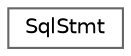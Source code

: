 digraph "Graphical Class Hierarchy"
{
 // INTERACTIVE_SVG=YES
 // LATEX_PDF_SIZE
  bgcolor="transparent";
  edge [fontname=Helvetica,fontsize=10,labelfontname=Helvetica,labelfontsize=10];
  node [fontname=Helvetica,fontsize=10,shape=box,height=0.2,width=0.4];
  rankdir="LR";
  Node0 [id="Node000000",label="SqlStmt",height=0.2,width=0.4,color="grey40", fillcolor="white", style="filled",URL="$de/db2/struct_sql_stmt.html",tooltip=" "];
}

